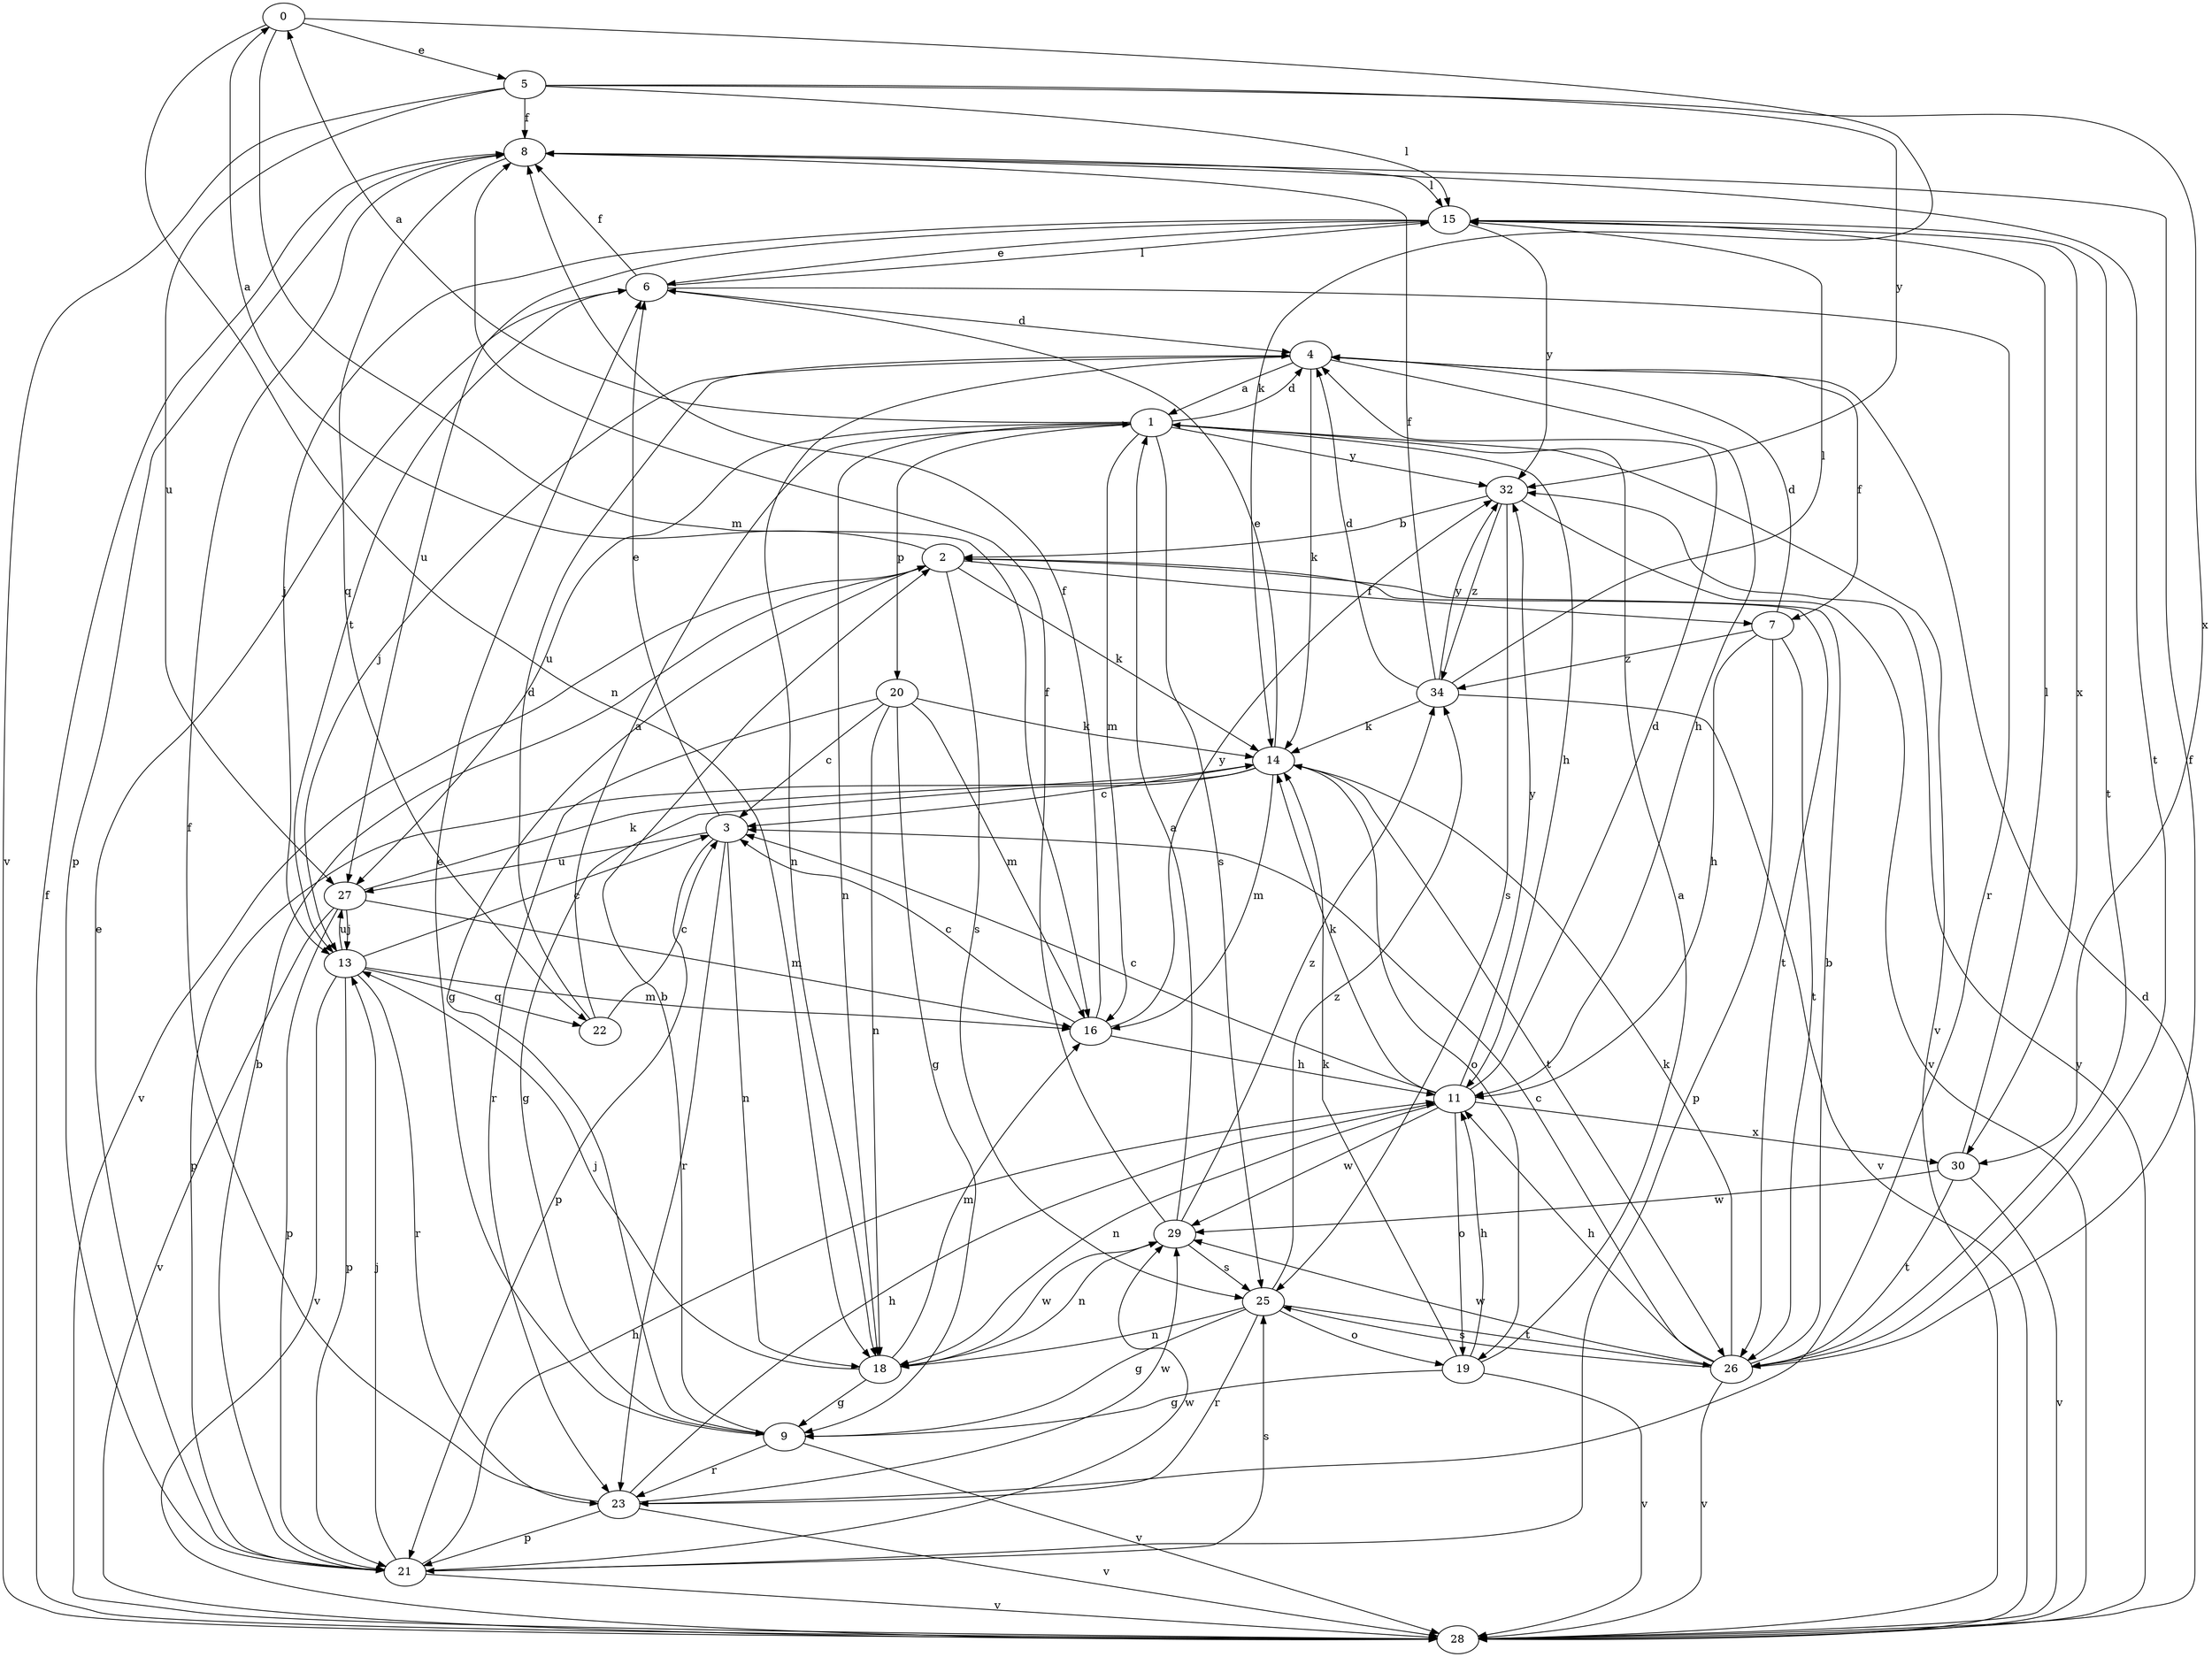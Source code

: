strict digraph  {
0;
1;
2;
3;
4;
5;
6;
7;
8;
9;
11;
13;
14;
15;
16;
18;
19;
20;
21;
22;
23;
25;
26;
27;
28;
29;
30;
32;
34;
0 -> 5  [label=e];
0 -> 14  [label=k];
0 -> 16  [label=m];
0 -> 18  [label=n];
1 -> 0  [label=a];
1 -> 4  [label=d];
1 -> 11  [label=h];
1 -> 16  [label=m];
1 -> 18  [label=n];
1 -> 20  [label=p];
1 -> 25  [label=s];
1 -> 27  [label=u];
1 -> 28  [label=v];
1 -> 32  [label=y];
2 -> 0  [label=a];
2 -> 7  [label=f];
2 -> 9  [label=g];
2 -> 14  [label=k];
2 -> 25  [label=s];
2 -> 26  [label=t];
2 -> 28  [label=v];
3 -> 6  [label=e];
3 -> 18  [label=n];
3 -> 21  [label=p];
3 -> 23  [label=r];
3 -> 27  [label=u];
4 -> 1  [label=a];
4 -> 7  [label=f];
4 -> 11  [label=h];
4 -> 13  [label=j];
4 -> 14  [label=k];
4 -> 18  [label=n];
5 -> 8  [label=f];
5 -> 15  [label=l];
5 -> 27  [label=u];
5 -> 28  [label=v];
5 -> 30  [label=x];
5 -> 32  [label=y];
6 -> 4  [label=d];
6 -> 8  [label=f];
6 -> 13  [label=t];
6 -> 15  [label=l];
6 -> 23  [label=r];
7 -> 4  [label=d];
7 -> 11  [label=h];
7 -> 21  [label=p];
7 -> 26  [label=t];
7 -> 34  [label=z];
8 -> 15  [label=l];
8 -> 21  [label=p];
8 -> 22  [label=q];
8 -> 26  [label=t];
9 -> 2  [label=b];
9 -> 6  [label=e];
9 -> 23  [label=r];
9 -> 28  [label=v];
11 -> 3  [label=c];
11 -> 4  [label=d];
11 -> 14  [label=k];
11 -> 18  [label=n];
11 -> 19  [label=o];
11 -> 29  [label=w];
11 -> 30  [label=x];
11 -> 32  [label=y];
13 -> 3  [label=c];
13 -> 16  [label=m];
13 -> 21  [label=p];
13 -> 22  [label=q];
13 -> 23  [label=r];
13 -> 27  [label=u];
13 -> 28  [label=v];
14 -> 3  [label=c];
14 -> 6  [label=e];
14 -> 9  [label=g];
14 -> 16  [label=m];
14 -> 19  [label=o];
14 -> 21  [label=p];
14 -> 26  [label=t];
15 -> 6  [label=e];
15 -> 13  [label=j];
15 -> 26  [label=t];
15 -> 27  [label=u];
15 -> 30  [label=x];
15 -> 32  [label=y];
16 -> 3  [label=c];
16 -> 8  [label=f];
16 -> 11  [label=h];
16 -> 32  [label=y];
18 -> 9  [label=g];
18 -> 13  [label=j];
18 -> 16  [label=m];
18 -> 29  [label=w];
19 -> 1  [label=a];
19 -> 9  [label=g];
19 -> 11  [label=h];
19 -> 14  [label=k];
19 -> 28  [label=v];
20 -> 3  [label=c];
20 -> 9  [label=g];
20 -> 14  [label=k];
20 -> 16  [label=m];
20 -> 18  [label=n];
20 -> 23  [label=r];
21 -> 2  [label=b];
21 -> 6  [label=e];
21 -> 11  [label=h];
21 -> 13  [label=j];
21 -> 25  [label=s];
21 -> 28  [label=v];
21 -> 29  [label=w];
22 -> 1  [label=a];
22 -> 3  [label=c];
22 -> 4  [label=d];
23 -> 8  [label=f];
23 -> 11  [label=h];
23 -> 21  [label=p];
23 -> 28  [label=v];
23 -> 29  [label=w];
25 -> 9  [label=g];
25 -> 18  [label=n];
25 -> 19  [label=o];
25 -> 23  [label=r];
25 -> 26  [label=t];
25 -> 34  [label=z];
26 -> 2  [label=b];
26 -> 3  [label=c];
26 -> 8  [label=f];
26 -> 11  [label=h];
26 -> 14  [label=k];
26 -> 25  [label=s];
26 -> 28  [label=v];
26 -> 29  [label=w];
27 -> 13  [label=j];
27 -> 14  [label=k];
27 -> 16  [label=m];
27 -> 21  [label=p];
27 -> 28  [label=v];
28 -> 4  [label=d];
28 -> 8  [label=f];
28 -> 32  [label=y];
29 -> 1  [label=a];
29 -> 8  [label=f];
29 -> 18  [label=n];
29 -> 25  [label=s];
29 -> 34  [label=z];
30 -> 15  [label=l];
30 -> 26  [label=t];
30 -> 28  [label=v];
30 -> 29  [label=w];
32 -> 2  [label=b];
32 -> 25  [label=s];
32 -> 28  [label=v];
32 -> 34  [label=z];
34 -> 4  [label=d];
34 -> 8  [label=f];
34 -> 14  [label=k];
34 -> 15  [label=l];
34 -> 28  [label=v];
34 -> 32  [label=y];
}
